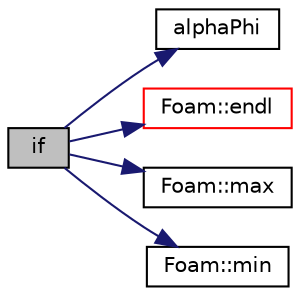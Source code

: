 digraph "if"
{
  bgcolor="transparent";
  edge [fontname="Helvetica",fontsize="10",labelfontname="Helvetica",labelfontsize="10"];
  node [fontname="Helvetica",fontsize="10",shape=record];
  rankdir="LR";
  Node398 [label="if",height=0.2,width=0.4,color="black", fillcolor="grey75", style="filled", fontcolor="black"];
  Node398 -> Node399 [color="midnightblue",fontsize="10",style="solid",fontname="Helvetica"];
  Node399 [label="alphaPhi",height=0.2,width=0.4,color="black",URL="$a39800.html#a2bc2f8fc5172fafa8e6a8d8d5ac0d075"];
  Node398 -> Node400 [color="midnightblue",fontsize="10",style="solid",fontname="Helvetica"];
  Node400 [label="Foam::endl",height=0.2,width=0.4,color="red",URL="$a21851.html#a2db8fe02a0d3909e9351bb4275b23ce4",tooltip="Add newline and flush stream. "];
  Node398 -> Node402 [color="midnightblue",fontsize="10",style="solid",fontname="Helvetica"];
  Node402 [label="Foam::max",height=0.2,width=0.4,color="black",URL="$a21851.html#ac993e906cf2774ae77e666bc24e81733"];
  Node398 -> Node403 [color="midnightblue",fontsize="10",style="solid",fontname="Helvetica"];
  Node403 [label="Foam::min",height=0.2,width=0.4,color="black",URL="$a21851.html#a253e112ad2d56d96230ff39ea7f442dc"];
}
